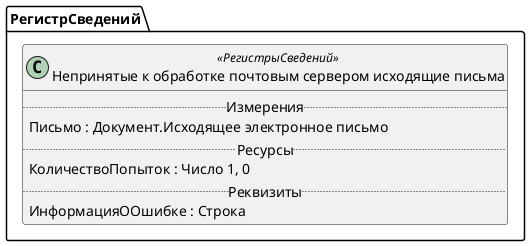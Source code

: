 ﻿@startuml НепринятыеКОбработкеПочтовымСерверомИсходящиеПисьма
'!include templates.wsd
'..\include templates.wsd
class РегистрСведений.НепринятыеКОбработкеПочтовымСерверомИсходящиеПисьма as "Непринятые к обработке почтовым сервером исходящие письма" <<РегистрыСведений>>
{
..Измерения..
Письмо : Документ.Исходящее электронное письмо
..Ресурсы..
КоличествоПопыток : Число 1, 0
..Реквизиты..
ИнформацияООшибке : Строка
}
@enduml
